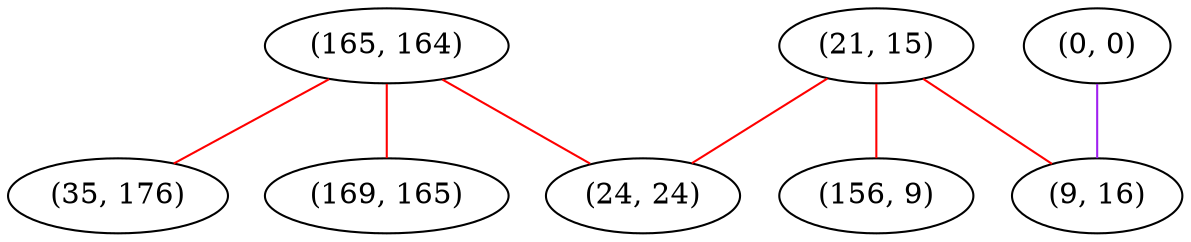 graph "" {
"(165, 164)";
"(21, 15)";
"(156, 9)";
"(0, 0)";
"(9, 16)";
"(24, 24)";
"(35, 176)";
"(169, 165)";
"(165, 164)" -- "(35, 176)"  [color=red, key=0, weight=1];
"(165, 164)" -- "(169, 165)"  [color=red, key=0, weight=1];
"(165, 164)" -- "(24, 24)"  [color=red, key=0, weight=1];
"(21, 15)" -- "(9, 16)"  [color=red, key=0, weight=1];
"(21, 15)" -- "(24, 24)"  [color=red, key=0, weight=1];
"(21, 15)" -- "(156, 9)"  [color=red, key=0, weight=1];
"(0, 0)" -- "(9, 16)"  [color=purple, key=0, weight=4];
}

